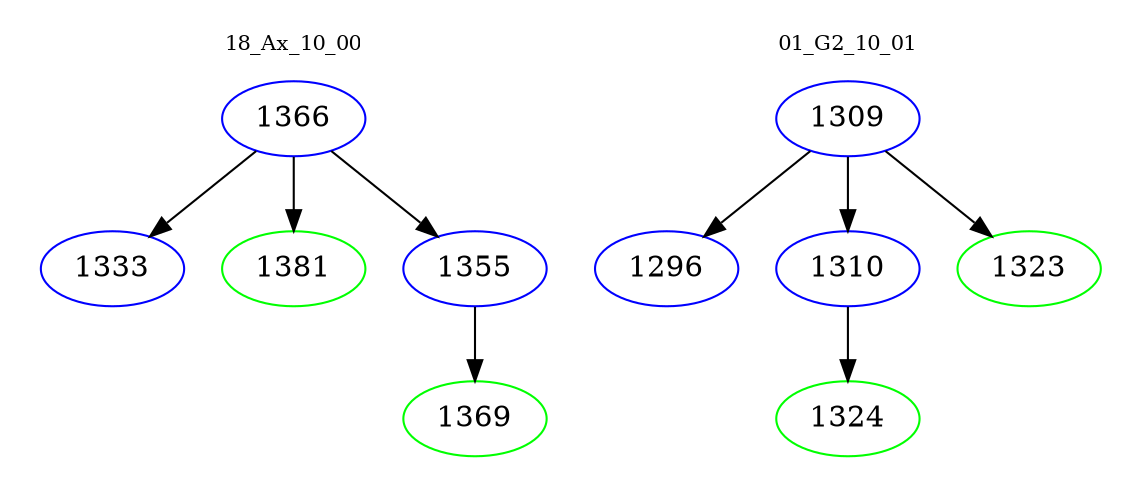digraph{
subgraph cluster_0 {
color = white
label = "18_Ax_10_00";
fontsize=10;
T0_1366 [label="1366", color="blue"]
T0_1366 -> T0_1333 [color="black"]
T0_1333 [label="1333", color="blue"]
T0_1366 -> T0_1381 [color="black"]
T0_1381 [label="1381", color="green"]
T0_1366 -> T0_1355 [color="black"]
T0_1355 [label="1355", color="blue"]
T0_1355 -> T0_1369 [color="black"]
T0_1369 [label="1369", color="green"]
}
subgraph cluster_1 {
color = white
label = "01_G2_10_01";
fontsize=10;
T1_1309 [label="1309", color="blue"]
T1_1309 -> T1_1296 [color="black"]
T1_1296 [label="1296", color="blue"]
T1_1309 -> T1_1310 [color="black"]
T1_1310 [label="1310", color="blue"]
T1_1310 -> T1_1324 [color="black"]
T1_1324 [label="1324", color="green"]
T1_1309 -> T1_1323 [color="black"]
T1_1323 [label="1323", color="green"]
}
}
